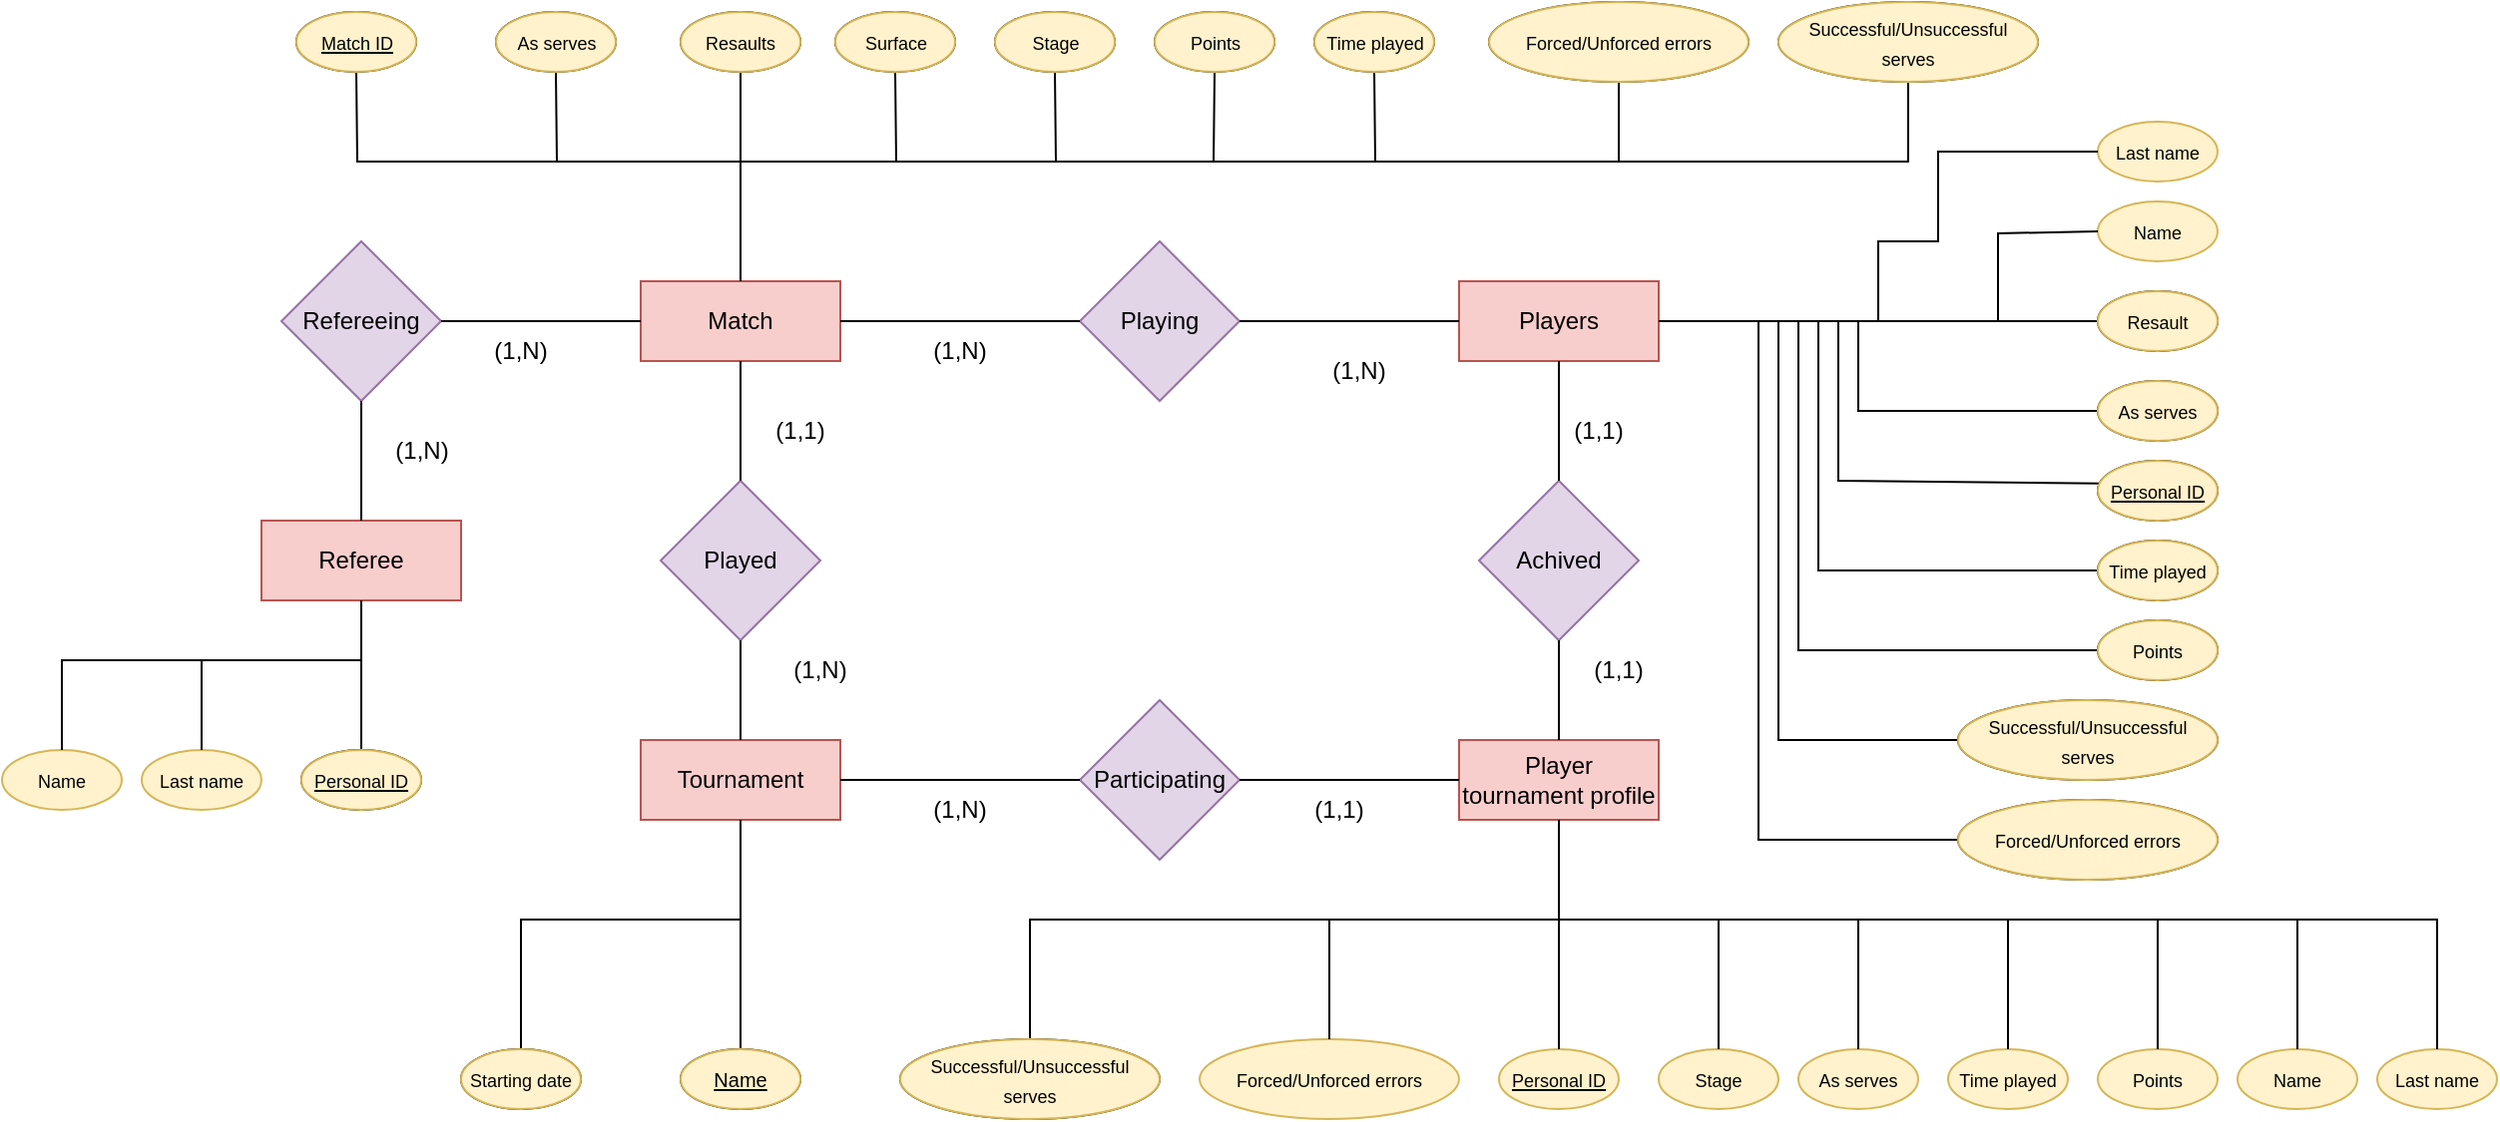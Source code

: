 <mxfile version="21.1.2" type="device">
  <diagram name="Page-1" id="ivi_GzzBbnTKShinMN6c">
    <mxGraphModel dx="582" dy="634" grid="1" gridSize="10" guides="1" tooltips="1" connect="1" arrows="1" fold="1" page="1" pageScale="1" pageWidth="850" pageHeight="1100" math="0" shadow="0">
      <root>
        <mxCell id="0" />
        <mxCell id="1" parent="0" />
        <mxCell id="JiS2Ytl3aRO11iRvN7Su-1" value="Played" style="rhombus;whiteSpace=wrap;html=1;fillColor=#e1d5e7;strokeColor=#9673a6;" parent="1" vertex="1">
          <mxGeometry x="570" y="480" width="80" height="80" as="geometry" />
        </mxCell>
        <mxCell id="JiS2Ytl3aRO11iRvN7Su-3" value="Tournament" style="rounded=0;whiteSpace=wrap;html=1;fillColor=#f8cecc;strokeColor=#b85450;" parent="1" vertex="1">
          <mxGeometry x="560" y="610" width="100" height="40" as="geometry" />
        </mxCell>
        <mxCell id="JiS2Ytl3aRO11iRvN7Su-4" value="" style="endArrow=none;html=1;rounded=0;exitX=0.5;exitY=0;exitDx=0;exitDy=0;entryX=0.5;entryY=1;entryDx=0;entryDy=0;" parent="1" source="JiS2Ytl3aRO11iRvN7Su-3" target="JiS2Ytl3aRO11iRvN7Su-1" edge="1">
          <mxGeometry width="50" height="50" relative="1" as="geometry">
            <mxPoint x="560" y="540" as="sourcePoint" />
            <mxPoint x="610" y="490" as="targetPoint" />
          </mxGeometry>
        </mxCell>
        <mxCell id="JiS2Ytl3aRO11iRvN7Su-6" value="Match" style="rounded=0;whiteSpace=wrap;html=1;fillColor=#f8cecc;strokeColor=#b85450;" parent="1" vertex="1">
          <mxGeometry x="560" y="380" width="100" height="40" as="geometry" />
        </mxCell>
        <mxCell id="JiS2Ytl3aRO11iRvN7Su-9" value="(1,N)" style="text;html=1;strokeColor=none;fillColor=none;align=center;verticalAlign=middle;whiteSpace=wrap;rounded=0;" parent="1" vertex="1">
          <mxGeometry x="620" y="560" width="60" height="30" as="geometry" />
        </mxCell>
        <mxCell id="JiS2Ytl3aRO11iRvN7Su-10" value="(1,1)" style="text;html=1;strokeColor=none;fillColor=none;align=center;verticalAlign=middle;whiteSpace=wrap;rounded=0;" parent="1" vertex="1">
          <mxGeometry x="610" y="440" width="60" height="30" as="geometry" />
        </mxCell>
        <mxCell id="JiS2Ytl3aRO11iRvN7Su-11" value="Refereeing" style="rhombus;whiteSpace=wrap;html=1;fillColor=#e1d5e7;strokeColor=#9673a6;" parent="1" vertex="1">
          <mxGeometry x="380" y="360" width="80" height="80" as="geometry" />
        </mxCell>
        <mxCell id="JiS2Ytl3aRO11iRvN7Su-15" value="" style="endArrow=none;html=1;rounded=0;exitX=1;exitY=0.5;exitDx=0;exitDy=0;" parent="1" source="JiS2Ytl3aRO11iRvN7Su-11" edge="1">
          <mxGeometry width="50" height="50" relative="1" as="geometry">
            <mxPoint x="510" y="450" as="sourcePoint" />
            <mxPoint x="560" y="400" as="targetPoint" />
          </mxGeometry>
        </mxCell>
        <mxCell id="JiS2Ytl3aRO11iRvN7Su-17" value="Referee" style="rounded=0;whiteSpace=wrap;html=1;fillColor=#f8cecc;strokeColor=#b85450;" parent="1" vertex="1">
          <mxGeometry x="370" y="500" width="100" height="40" as="geometry" />
        </mxCell>
        <mxCell id="JiS2Ytl3aRO11iRvN7Su-19" value="(1,N)" style="text;html=1;strokeColor=none;fillColor=none;align=center;verticalAlign=middle;whiteSpace=wrap;rounded=0;" parent="1" vertex="1">
          <mxGeometry x="470" y="400" width="60" height="30" as="geometry" />
        </mxCell>
        <mxCell id="JiS2Ytl3aRO11iRvN7Su-20" value="(1,N)" style="text;html=1;align=center;verticalAlign=middle;resizable=0;points=[];autosize=1;strokeColor=none;fillColor=none;" parent="1" vertex="1">
          <mxGeometry x="425" y="450" width="50" height="30" as="geometry" />
        </mxCell>
        <mxCell id="JiS2Ytl3aRO11iRvN7Su-22" value="Playing" style="rhombus;whiteSpace=wrap;html=1;fillColor=#e1d5e7;strokeColor=#9673a6;" parent="1" vertex="1">
          <mxGeometry x="780" y="360" width="80" height="80" as="geometry" />
        </mxCell>
        <mxCell id="JiS2Ytl3aRO11iRvN7Su-23" value="" style="endArrow=none;html=1;rounded=0;exitX=1;exitY=0.5;exitDx=0;exitDy=0;entryX=0;entryY=0.5;entryDx=0;entryDy=0;" parent="1" source="JiS2Ytl3aRO11iRvN7Su-6" target="JiS2Ytl3aRO11iRvN7Su-22" edge="1">
          <mxGeometry width="50" height="50" relative="1" as="geometry">
            <mxPoint x="680" y="450" as="sourcePoint" />
            <mxPoint x="730" y="400" as="targetPoint" />
          </mxGeometry>
        </mxCell>
        <mxCell id="JiS2Ytl3aRO11iRvN7Su-24" value="Players" style="rounded=0;whiteSpace=wrap;html=1;fillColor=#f8cecc;strokeColor=#b85450;" parent="1" vertex="1">
          <mxGeometry x="970" y="380" width="100" height="40" as="geometry" />
        </mxCell>
        <mxCell id="JiS2Ytl3aRO11iRvN7Su-26" value="(1,N)" style="text;html=1;strokeColor=none;fillColor=none;align=center;verticalAlign=middle;whiteSpace=wrap;rounded=0;" parent="1" vertex="1">
          <mxGeometry x="890" y="410" width="60" height="30" as="geometry" />
        </mxCell>
        <mxCell id="JiS2Ytl3aRO11iRvN7Su-27" value="(1,N)" style="text;html=1;strokeColor=none;fillColor=none;align=center;verticalAlign=middle;whiteSpace=wrap;rounded=0;" parent="1" vertex="1">
          <mxGeometry x="690" y="400" width="60" height="30" as="geometry" />
        </mxCell>
        <mxCell id="JiS2Ytl3aRO11iRvN7Su-29" value="Participating" style="rhombus;whiteSpace=wrap;html=1;fillColor=#e1d5e7;strokeColor=#9673a6;" parent="1" vertex="1">
          <mxGeometry x="780" y="590" width="80" height="80" as="geometry" />
        </mxCell>
        <mxCell id="JiS2Ytl3aRO11iRvN7Su-31" value="" style="endArrow=none;html=1;rounded=0;exitX=1;exitY=0.5;exitDx=0;exitDy=0;" parent="1" source="JiS2Ytl3aRO11iRvN7Su-3" edge="1">
          <mxGeometry width="50" height="50" relative="1" as="geometry">
            <mxPoint x="730" y="680" as="sourcePoint" />
            <mxPoint x="780" y="630" as="targetPoint" />
          </mxGeometry>
        </mxCell>
        <mxCell id="JiS2Ytl3aRO11iRvN7Su-33" value="(1,N)" style="text;html=1;strokeColor=none;fillColor=none;align=center;verticalAlign=middle;whiteSpace=wrap;rounded=0;" parent="1" vertex="1">
          <mxGeometry x="690" y="630" width="60" height="30" as="geometry" />
        </mxCell>
        <mxCell id="JiS2Ytl3aRO11iRvN7Su-34" value="(1,1)" style="text;html=1;strokeColor=none;fillColor=none;align=center;verticalAlign=middle;whiteSpace=wrap;rounded=0;" parent="1" vertex="1">
          <mxGeometry x="1010" y="440" width="60" height="30" as="geometry" />
        </mxCell>
        <mxCell id="JiS2Ytl3aRO11iRvN7Su-35" value="&lt;font style=&quot;font-size: 9px;&quot;&gt;&lt;u&gt;Personal ID&lt;/u&gt;&lt;/font&gt;" style="ellipse;whiteSpace=wrap;html=1;" parent="1" vertex="1">
          <mxGeometry x="390" y="615" width="60" height="30" as="geometry" />
        </mxCell>
        <mxCell id="JiS2Ytl3aRO11iRvN7Su-36" value="" style="endArrow=none;html=1;rounded=0;entryX=0.5;entryY=0;entryDx=0;entryDy=0;" parent="1" target="gjMS_P8bk0o3SLN0zVJh-17" edge="1">
          <mxGeometry width="50" height="50" relative="1" as="geometry">
            <mxPoint x="420" y="540" as="sourcePoint" />
            <mxPoint x="419.81" y="560" as="targetPoint" />
          </mxGeometry>
        </mxCell>
        <mxCell id="JiS2Ytl3aRO11iRvN7Su-37" value="&lt;font size=&quot;1&quot;&gt;&lt;u&gt;Name&lt;/u&gt;&lt;/font&gt;" style="ellipse;whiteSpace=wrap;html=1;" parent="1" vertex="1">
          <mxGeometry x="580" y="765" width="60" height="30" as="geometry" />
        </mxCell>
        <mxCell id="JiS2Ytl3aRO11iRvN7Su-38" value="&lt;font size=&quot;1&quot;&gt;&lt;span style=&quot;font-size: 9px;&quot;&gt;Starting date&lt;/span&gt;&lt;/font&gt;" style="ellipse;whiteSpace=wrap;html=1;" parent="1" vertex="1">
          <mxGeometry x="470" y="765" width="60" height="30" as="geometry" />
        </mxCell>
        <mxCell id="JiS2Ytl3aRO11iRvN7Su-39" value="" style="endArrow=none;html=1;rounded=0;entryX=0.5;entryY=1;entryDx=0;entryDy=0;exitX=0.5;exitY=0;exitDx=0;exitDy=0;" parent="1" source="gjMS_P8bk0o3SLN0zVJh-18" target="JiS2Ytl3aRO11iRvN7Su-3" edge="1">
          <mxGeometry width="50" height="50" relative="1" as="geometry">
            <mxPoint x="560" y="690" as="sourcePoint" />
            <mxPoint x="610" y="640" as="targetPoint" />
          </mxGeometry>
        </mxCell>
        <mxCell id="JiS2Ytl3aRO11iRvN7Su-40" value="" style="endArrow=none;html=1;rounded=0;entryX=0.5;entryY=1;entryDx=0;entryDy=0;exitX=0.5;exitY=0;exitDx=0;exitDy=0;" parent="1" source="gjMS_P8bk0o3SLN0zVJh-19" target="JiS2Ytl3aRO11iRvN7Su-3" edge="1">
          <mxGeometry width="50" height="50" relative="1" as="geometry">
            <mxPoint x="570" y="700" as="sourcePoint" />
            <mxPoint x="620" y="660" as="targetPoint" />
            <Array as="points">
              <mxPoint x="500" y="700" />
              <mxPoint x="610" y="700" />
            </Array>
          </mxGeometry>
        </mxCell>
        <mxCell id="JiS2Ytl3aRO11iRvN7Su-60" value="&lt;font style=&quot;font-size: 9px;&quot;&gt;&lt;u&gt;Personal ID&lt;/u&gt;&lt;/font&gt;" style="ellipse;whiteSpace=wrap;html=1;fillColor=#fff2cc;strokeColor=#d6b656;" parent="1" vertex="1">
          <mxGeometry x="990" y="765" width="60" height="30" as="geometry" />
        </mxCell>
        <mxCell id="JiS2Ytl3aRO11iRvN7Su-61" value="&lt;font style=&quot;font-size: 9px;&quot;&gt;&lt;u&gt;Match ID&lt;/u&gt;&lt;/font&gt;" style="ellipse;whiteSpace=wrap;html=1;" parent="1" vertex="1">
          <mxGeometry x="387.5" y="245" width="60" height="30" as="geometry" />
        </mxCell>
        <mxCell id="JiS2Ytl3aRO11iRvN7Su-62" value="&lt;font size=&quot;1&quot;&gt;&lt;span style=&quot;font-size: 9px;&quot;&gt;Successful/Unsuccessful serves&lt;/span&gt;&lt;/font&gt;" style="ellipse;whiteSpace=wrap;html=1;" parent="1" vertex="1">
          <mxGeometry x="1130" y="240" width="130" height="40" as="geometry" />
        </mxCell>
        <mxCell id="JiS2Ytl3aRO11iRvN7Su-63" value="&lt;font size=&quot;1&quot;&gt;&lt;span style=&quot;font-size: 9px;&quot;&gt;As serves&lt;/span&gt;&lt;/font&gt;" style="ellipse;whiteSpace=wrap;html=1;" parent="1" vertex="1">
          <mxGeometry x="487.5" y="245" width="60" height="30" as="geometry" />
        </mxCell>
        <mxCell id="JiS2Ytl3aRO11iRvN7Su-64" value="&lt;font size=&quot;1&quot;&gt;&lt;span style=&quot;font-size: 9px;&quot;&gt;Points&lt;/span&gt;&lt;/font&gt;" style="ellipse;whiteSpace=wrap;html=1;" parent="1" vertex="1">
          <mxGeometry x="817.5" y="245" width="60" height="30" as="geometry" />
        </mxCell>
        <mxCell id="JiS2Ytl3aRO11iRvN7Su-68" value="&lt;font size=&quot;1&quot;&gt;&lt;span style=&quot;font-size: 9px;&quot;&gt;Forced/Unforced errors&lt;/span&gt;&lt;/font&gt;" style="ellipse;whiteSpace=wrap;html=1;" parent="1" vertex="1">
          <mxGeometry x="985" y="240" width="130" height="40" as="geometry" />
        </mxCell>
        <mxCell id="JiS2Ytl3aRO11iRvN7Su-69" value="&lt;font size=&quot;1&quot;&gt;&lt;span style=&quot;font-size: 9px;&quot;&gt;Time played&lt;/span&gt;&lt;/font&gt;" style="ellipse;whiteSpace=wrap;html=1;" parent="1" vertex="1">
          <mxGeometry x="897.5" y="245" width="60" height="30" as="geometry" />
        </mxCell>
        <mxCell id="JiS2Ytl3aRO11iRvN7Su-71" value="&lt;font size=&quot;1&quot;&gt;&lt;span style=&quot;font-size: 9px;&quot;&gt;Resaults&lt;/span&gt;&lt;/font&gt;" style="ellipse;whiteSpace=wrap;html=1;" parent="1" vertex="1">
          <mxGeometry x="580" y="245" width="60" height="30" as="geometry" />
        </mxCell>
        <mxCell id="JiS2Ytl3aRO11iRvN7Su-72" value="" style="endArrow=none;html=1;rounded=0;entryX=0.5;entryY=1;entryDx=0;entryDy=0;exitX=0.5;exitY=0;exitDx=0;exitDy=0;" parent="1" source="JiS2Ytl3aRO11iRvN7Su-6" target="JiS2Ytl3aRO11iRvN7Su-61" edge="1">
          <mxGeometry width="50" height="50" relative="1" as="geometry">
            <mxPoint x="610" y="260" as="sourcePoint" />
            <mxPoint x="660" y="210" as="targetPoint" />
            <Array as="points">
              <mxPoint x="610" y="320" />
              <mxPoint x="418" y="320" />
            </Array>
          </mxGeometry>
        </mxCell>
        <mxCell id="JiS2Ytl3aRO11iRvN7Su-73" value="" style="endArrow=none;html=1;rounded=0;entryX=0.5;entryY=1;entryDx=0;entryDy=0;exitX=0.5;exitY=0;exitDx=0;exitDy=0;" parent="1" source="JiS2Ytl3aRO11iRvN7Su-6" target="JiS2Ytl3aRO11iRvN7Su-62" edge="1">
          <mxGeometry width="50" height="50" relative="1" as="geometry">
            <mxPoint x="610" y="260" as="sourcePoint" />
            <mxPoint x="530" y="190" as="targetPoint" />
            <Array as="points">
              <mxPoint x="610" y="320" />
              <mxPoint x="1195" y="320" />
            </Array>
          </mxGeometry>
        </mxCell>
        <mxCell id="JiS2Ytl3aRO11iRvN7Su-75" value="" style="endArrow=none;html=1;rounded=0;entryX=0.5;entryY=1;entryDx=0;entryDy=0;exitX=0.5;exitY=0;exitDx=0;exitDy=0;" parent="1" source="JiS2Ytl3aRO11iRvN7Su-6" target="JiS2Ytl3aRO11iRvN7Su-71" edge="1">
          <mxGeometry width="50" height="50" relative="1" as="geometry">
            <mxPoint x="610" y="260" as="sourcePoint" />
            <mxPoint x="660" y="210" as="targetPoint" />
          </mxGeometry>
        </mxCell>
        <mxCell id="JiS2Ytl3aRO11iRvN7Su-76" value="" style="endArrow=none;html=1;rounded=0;entryX=0.5;entryY=1;entryDx=0;entryDy=0;exitX=0.5;exitY=0;exitDx=0;exitDy=0;" parent="1" source="JiS2Ytl3aRO11iRvN7Su-6" target="JiS2Ytl3aRO11iRvN7Su-63" edge="1">
          <mxGeometry width="50" height="50" relative="1" as="geometry">
            <mxPoint x="610" y="260" as="sourcePoint" />
            <mxPoint x="660" y="210" as="targetPoint" />
            <Array as="points">
              <mxPoint x="610" y="320" />
              <mxPoint x="518" y="320" />
            </Array>
          </mxGeometry>
        </mxCell>
        <mxCell id="JiS2Ytl3aRO11iRvN7Su-77" value="" style="endArrow=none;html=1;rounded=0;entryX=0.5;entryY=1;entryDx=0;entryDy=0;exitX=0.5;exitY=0;exitDx=0;exitDy=0;" parent="1" source="JiS2Ytl3aRO11iRvN7Su-6" target="JiS2Ytl3aRO11iRvN7Su-64" edge="1">
          <mxGeometry width="50" height="50" relative="1" as="geometry">
            <mxPoint x="610" y="260" as="sourcePoint" />
            <mxPoint x="660" y="210" as="targetPoint" />
            <Array as="points">
              <mxPoint x="610" y="320" />
              <mxPoint x="847" y="320" />
            </Array>
          </mxGeometry>
        </mxCell>
        <mxCell id="JiS2Ytl3aRO11iRvN7Su-78" value="" style="endArrow=none;html=1;rounded=0;entryX=0.5;entryY=1;entryDx=0;entryDy=0;exitX=0.5;exitY=0;exitDx=0;exitDy=0;" parent="1" source="JiS2Ytl3aRO11iRvN7Su-6" target="gjMS_P8bk0o3SLN0zVJh-9" edge="1">
          <mxGeometry width="50" height="50" relative="1" as="geometry">
            <mxPoint x="610" y="260" as="sourcePoint" />
            <mxPoint x="660" y="210" as="targetPoint" />
            <Array as="points">
              <mxPoint x="610" y="320" />
              <mxPoint x="1050" y="320" />
            </Array>
          </mxGeometry>
        </mxCell>
        <mxCell id="JiS2Ytl3aRO11iRvN7Su-79" value="" style="endArrow=none;html=1;rounded=0;entryX=0.5;entryY=1;entryDx=0;entryDy=0;exitX=0.5;exitY=0;exitDx=0;exitDy=0;" parent="1" source="JiS2Ytl3aRO11iRvN7Su-6" target="JiS2Ytl3aRO11iRvN7Su-69" edge="1">
          <mxGeometry width="50" height="50" relative="1" as="geometry">
            <mxPoint x="610" y="260" as="sourcePoint" />
            <mxPoint x="660" y="210" as="targetPoint" />
            <Array as="points">
              <mxPoint x="610" y="320" />
              <mxPoint x="928" y="320" />
            </Array>
          </mxGeometry>
        </mxCell>
        <mxCell id="JiS2Ytl3aRO11iRvN7Su-81" value="&lt;font size=&quot;1&quot;&gt;&lt;span style=&quot;font-size: 9px;&quot;&gt;Successful/Unsuccessful serves&lt;/span&gt;&lt;/font&gt;" style="ellipse;whiteSpace=wrap;html=1;" parent="1" vertex="1">
          <mxGeometry x="690" y="760" width="130" height="40" as="geometry" />
        </mxCell>
        <mxCell id="JiS2Ytl3aRO11iRvN7Su-83" value="&lt;font size=&quot;1&quot;&gt;&lt;span style=&quot;font-size: 9px;&quot;&gt;As serves&lt;/span&gt;&lt;/font&gt;" style="ellipse;whiteSpace=wrap;html=1;fillColor=#fff2cc;strokeColor=#d6b656;" parent="1" vertex="1">
          <mxGeometry x="1140" y="765" width="60" height="30" as="geometry" />
        </mxCell>
        <mxCell id="JiS2Ytl3aRO11iRvN7Su-84" value="&lt;font size=&quot;1&quot;&gt;&lt;span style=&quot;font-size: 9px;&quot;&gt;Forced/Unforced errors&lt;/span&gt;&lt;/font&gt;" style="ellipse;whiteSpace=wrap;html=1;fillColor=#fff2cc;strokeColor=#d6b656;" parent="1" vertex="1">
          <mxGeometry x="840" y="760" width="130" height="40" as="geometry" />
        </mxCell>
        <mxCell id="JiS2Ytl3aRO11iRvN7Su-85" value="&lt;font size=&quot;1&quot;&gt;&lt;span style=&quot;font-size: 9px;&quot;&gt;Points&lt;/span&gt;&lt;/font&gt;" style="ellipse;whiteSpace=wrap;html=1;fillColor=#fff2cc;strokeColor=#d6b656;" parent="1" vertex="1">
          <mxGeometry x="1290" y="765" width="60" height="30" as="geometry" />
        </mxCell>
        <mxCell id="JiS2Ytl3aRO11iRvN7Su-86" value="&lt;font size=&quot;1&quot;&gt;&lt;span style=&quot;font-size: 9px;&quot;&gt;Time played&lt;/span&gt;&lt;/font&gt;" style="ellipse;whiteSpace=wrap;html=1;fillColor=#fff2cc;strokeColor=#d6b656;" parent="1" vertex="1">
          <mxGeometry x="1215" y="765" width="60" height="30" as="geometry" />
        </mxCell>
        <mxCell id="JiS2Ytl3aRO11iRvN7Su-88" value="&lt;font size=&quot;1&quot;&gt;&lt;span style=&quot;font-size: 9px;&quot;&gt;Stage&lt;/span&gt;&lt;/font&gt;" style="ellipse;whiteSpace=wrap;html=1;" parent="1" vertex="1">
          <mxGeometry x="737.5" y="245" width="60" height="30" as="geometry" />
        </mxCell>
        <mxCell id="JiS2Ytl3aRO11iRvN7Su-89" value="" style="endArrow=none;html=1;rounded=0;entryX=0.5;entryY=1;entryDx=0;entryDy=0;exitX=0.5;exitY=0;exitDx=0;exitDy=0;" parent="1" source="JiS2Ytl3aRO11iRvN7Su-6" target="JiS2Ytl3aRO11iRvN7Su-88" edge="1">
          <mxGeometry width="50" height="50" relative="1" as="geometry">
            <mxPoint x="610" y="260" as="sourcePoint" />
            <mxPoint x="655" y="210" as="targetPoint" />
            <Array as="points">
              <mxPoint x="610" y="320" />
              <mxPoint x="768" y="320" />
            </Array>
          </mxGeometry>
        </mxCell>
        <mxCell id="JiS2Ytl3aRO11iRvN7Su-92" value="&lt;font size=&quot;1&quot;&gt;Surface&lt;/font&gt;" style="ellipse;whiteSpace=wrap;html=1;" parent="1" vertex="1">
          <mxGeometry x="657.5" y="245" width="60" height="30" as="geometry" />
        </mxCell>
        <mxCell id="JiS2Ytl3aRO11iRvN7Su-97" value="" style="endArrow=none;html=1;rounded=0;entryX=0.5;entryY=1;entryDx=0;entryDy=0;exitX=0.5;exitY=0;exitDx=0;exitDy=0;" parent="1" source="JiS2Ytl3aRO11iRvN7Su-6" target="JiS2Ytl3aRO11iRvN7Su-92" edge="1">
          <mxGeometry width="50" height="50" relative="1" as="geometry">
            <mxPoint x="620" y="280" as="sourcePoint" />
            <mxPoint x="660" y="210" as="targetPoint" />
            <Array as="points">
              <mxPoint x="610" y="320" />
              <mxPoint x="688" y="320" />
            </Array>
          </mxGeometry>
        </mxCell>
        <mxCell id="JiS2Ytl3aRO11iRvN7Su-98" value="Player tournament profile" style="rounded=0;whiteSpace=wrap;html=1;fillColor=#f8cecc;strokeColor=#b85450;" parent="1" vertex="1">
          <mxGeometry x="970" y="610" width="100" height="40" as="geometry" />
        </mxCell>
        <mxCell id="JiS2Ytl3aRO11iRvN7Su-99" value="" style="endArrow=none;html=1;rounded=0;entryX=0;entryY=0.5;entryDx=0;entryDy=0;" parent="1" target="JiS2Ytl3aRO11iRvN7Su-98" edge="1">
          <mxGeometry width="50" height="50" relative="1" as="geometry">
            <mxPoint x="860" y="630" as="sourcePoint" />
            <mxPoint x="910" y="580" as="targetPoint" />
          </mxGeometry>
        </mxCell>
        <mxCell id="JiS2Ytl3aRO11iRvN7Su-100" value="Achived" style="rhombus;whiteSpace=wrap;html=1;fillColor=#e1d5e7;strokeColor=#9673a6;" parent="1" vertex="1">
          <mxGeometry x="980" y="480" width="80" height="80" as="geometry" />
        </mxCell>
        <mxCell id="JiS2Ytl3aRO11iRvN7Su-103" value="" style="endArrow=none;html=1;rounded=0;exitX=0.5;exitY=0;exitDx=0;exitDy=0;" parent="1" source="JiS2Ytl3aRO11iRvN7Su-98" target="JiS2Ytl3aRO11iRvN7Su-100" edge="1">
          <mxGeometry width="50" height="50" relative="1" as="geometry">
            <mxPoint x="970" y="540" as="sourcePoint" />
            <mxPoint x="1020" y="490" as="targetPoint" />
          </mxGeometry>
        </mxCell>
        <mxCell id="JiS2Ytl3aRO11iRvN7Su-104" value="(1,1)" style="text;html=1;strokeColor=none;fillColor=none;align=center;verticalAlign=middle;whiteSpace=wrap;rounded=0;" parent="1" vertex="1">
          <mxGeometry x="1020" y="560" width="60" height="30" as="geometry" />
        </mxCell>
        <mxCell id="JiS2Ytl3aRO11iRvN7Su-105" value="(1,1)" style="text;html=1;strokeColor=none;fillColor=none;align=center;verticalAlign=middle;whiteSpace=wrap;rounded=0;" parent="1" vertex="1">
          <mxGeometry x="880" y="630" width="60" height="30" as="geometry" />
        </mxCell>
        <mxCell id="JiS2Ytl3aRO11iRvN7Su-106" value="&lt;font style=&quot;font-size: 9px;&quot;&gt;&lt;u&gt;Personal ID&lt;/u&gt;&lt;/font&gt;" style="ellipse;whiteSpace=wrap;html=1;" parent="1" vertex="1">
          <mxGeometry x="1290" y="470" width="60" height="30" as="geometry" />
        </mxCell>
        <mxCell id="JiS2Ytl3aRO11iRvN7Su-107" value="&lt;font size=&quot;1&quot;&gt;&lt;span style=&quot;font-size: 9px;&quot;&gt;Successful/Unsuccessful serves&lt;/span&gt;&lt;/font&gt;" style="ellipse;whiteSpace=wrap;html=1;" parent="1" vertex="1">
          <mxGeometry x="1220" y="590" width="130" height="40" as="geometry" />
        </mxCell>
        <mxCell id="JiS2Ytl3aRO11iRvN7Su-108" value="&lt;font size=&quot;1&quot;&gt;&lt;span style=&quot;font-size: 9px;&quot;&gt;As serves&lt;/span&gt;&lt;/font&gt;" style="ellipse;whiteSpace=wrap;html=1;" parent="1" vertex="1">
          <mxGeometry x="1290" y="430" width="60" height="30" as="geometry" />
        </mxCell>
        <mxCell id="JiS2Ytl3aRO11iRvN7Su-109" value="&lt;font size=&quot;1&quot;&gt;&lt;span style=&quot;font-size: 9px;&quot;&gt;Time played&lt;/span&gt;&lt;/font&gt;" style="ellipse;whiteSpace=wrap;html=1;" parent="1" vertex="1">
          <mxGeometry x="1290" y="510" width="60" height="30" as="geometry" />
        </mxCell>
        <mxCell id="JiS2Ytl3aRO11iRvN7Su-110" value="&lt;font size=&quot;1&quot;&gt;&lt;span style=&quot;font-size: 9px;&quot;&gt;Forced/Unforced errors&lt;/span&gt;&lt;/font&gt;" style="ellipse;whiteSpace=wrap;html=1;" parent="1" vertex="1">
          <mxGeometry x="1220" y="640" width="130" height="40" as="geometry" />
        </mxCell>
        <mxCell id="JiS2Ytl3aRO11iRvN7Su-111" value="&lt;font size=&quot;1&quot;&gt;&lt;span style=&quot;font-size: 9px;&quot;&gt;Points&lt;/span&gt;&lt;/font&gt;" style="ellipse;whiteSpace=wrap;html=1;" parent="1" vertex="1">
          <mxGeometry x="1290" y="550" width="60" height="30" as="geometry" />
        </mxCell>
        <mxCell id="JiS2Ytl3aRO11iRvN7Su-112" value="&lt;font size=&quot;1&quot;&gt;&lt;span style=&quot;font-size: 9px;&quot;&gt;Resault&lt;/span&gt;&lt;/font&gt;" style="ellipse;whiteSpace=wrap;html=1;" parent="1" vertex="1">
          <mxGeometry x="1290" y="385" width="60" height="30" as="geometry" />
        </mxCell>
        <mxCell id="JiS2Ytl3aRO11iRvN7Su-115" value="&lt;font size=&quot;1&quot;&gt;&lt;span style=&quot;font-size: 9px;&quot;&gt;Stage&lt;/span&gt;&lt;/font&gt;" style="ellipse;whiteSpace=wrap;html=1;fillColor=#fff2cc;strokeColor=#d6b656;" parent="1" vertex="1">
          <mxGeometry x="1070" y="765" width="60" height="30" as="geometry" />
        </mxCell>
        <mxCell id="JiS2Ytl3aRO11iRvN7Su-117" value="" style="endArrow=none;html=1;rounded=0;entryX=0;entryY=0.5;entryDx=0;entryDy=0;exitX=1;exitY=0.5;exitDx=0;exitDy=0;" parent="1" source="JiS2Ytl3aRO11iRvN7Su-24" target="JiS2Ytl3aRO11iRvN7Su-112" edge="1">
          <mxGeometry width="50" height="50" relative="1" as="geometry">
            <mxPoint x="870" y="430" as="sourcePoint" />
            <mxPoint x="920" y="380" as="targetPoint" />
          </mxGeometry>
        </mxCell>
        <mxCell id="JiS2Ytl3aRO11iRvN7Su-118" value="" style="endArrow=none;html=1;rounded=0;entryX=0;entryY=0.5;entryDx=0;entryDy=0;exitX=1;exitY=0.5;exitDx=0;exitDy=0;" parent="1" source="JiS2Ytl3aRO11iRvN7Su-24" target="JiS2Ytl3aRO11iRvN7Su-108" edge="1">
          <mxGeometry width="50" height="50" relative="1" as="geometry">
            <mxPoint x="870" y="430" as="sourcePoint" />
            <mxPoint x="920" y="380" as="targetPoint" />
            <Array as="points">
              <mxPoint x="1170" y="400" />
              <mxPoint x="1170" y="445" />
            </Array>
          </mxGeometry>
        </mxCell>
        <mxCell id="JiS2Ytl3aRO11iRvN7Su-119" value="" style="endArrow=none;html=1;rounded=0;entryX=0.017;entryY=0.378;entryDx=0;entryDy=0;entryPerimeter=0;exitX=1;exitY=0.5;exitDx=0;exitDy=0;" parent="1" source="JiS2Ytl3aRO11iRvN7Su-24" target="JiS2Ytl3aRO11iRvN7Su-106" edge="1">
          <mxGeometry width="50" height="50" relative="1" as="geometry">
            <mxPoint x="870" y="430" as="sourcePoint" />
            <mxPoint x="1050" y="190" as="targetPoint" />
            <Array as="points">
              <mxPoint x="1160" y="400" />
              <mxPoint x="1160" y="480" />
            </Array>
          </mxGeometry>
        </mxCell>
        <mxCell id="JiS2Ytl3aRO11iRvN7Su-120" value="" style="endArrow=none;html=1;rounded=0;entryX=0;entryY=0.5;entryDx=0;entryDy=0;exitX=1;exitY=0.5;exitDx=0;exitDy=0;" parent="1" source="JiS2Ytl3aRO11iRvN7Su-24" target="JiS2Ytl3aRO11iRvN7Su-109" edge="1">
          <mxGeometry width="50" height="50" relative="1" as="geometry">
            <mxPoint x="1070" y="280" as="sourcePoint" />
            <mxPoint x="1050" y="230" as="targetPoint" />
            <Array as="points">
              <mxPoint x="1150" y="400" />
              <mxPoint x="1150" y="525" />
            </Array>
          </mxGeometry>
        </mxCell>
        <mxCell id="JiS2Ytl3aRO11iRvN7Su-121" value="" style="endArrow=none;html=1;rounded=0;entryX=0;entryY=0.5;entryDx=0;entryDy=0;exitX=1;exitY=0.5;exitDx=0;exitDy=0;" parent="1" source="JiS2Ytl3aRO11iRvN7Su-24" target="JiS2Ytl3aRO11iRvN7Su-111" edge="1">
          <mxGeometry width="50" height="50" relative="1" as="geometry">
            <mxPoint x="870" y="430" as="sourcePoint" />
            <mxPoint x="920" y="380" as="targetPoint" />
            <Array as="points">
              <mxPoint x="1140" y="400" />
              <mxPoint x="1140" y="565" />
            </Array>
          </mxGeometry>
        </mxCell>
        <mxCell id="JiS2Ytl3aRO11iRvN7Su-122" value="" style="endArrow=none;html=1;rounded=0;entryX=0;entryY=0.5;entryDx=0;entryDy=0;exitX=1;exitY=0.5;exitDx=0;exitDy=0;" parent="1" source="JiS2Ytl3aRO11iRvN7Su-24" target="JiS2Ytl3aRO11iRvN7Su-107" edge="1">
          <mxGeometry width="50" height="50" relative="1" as="geometry">
            <mxPoint x="870" y="430" as="sourcePoint" />
            <mxPoint x="920" y="380" as="targetPoint" />
            <Array as="points">
              <mxPoint x="1130" y="400" />
              <mxPoint x="1130" y="610" />
            </Array>
          </mxGeometry>
        </mxCell>
        <mxCell id="JiS2Ytl3aRO11iRvN7Su-123" value="" style="endArrow=none;html=1;rounded=0;entryX=0;entryY=0.5;entryDx=0;entryDy=0;exitX=1;exitY=0.5;exitDx=0;exitDy=0;" parent="1" source="JiS2Ytl3aRO11iRvN7Su-24" target="JiS2Ytl3aRO11iRvN7Su-110" edge="1">
          <mxGeometry width="50" height="50" relative="1" as="geometry">
            <mxPoint x="870" y="430" as="sourcePoint" />
            <mxPoint x="920" y="380" as="targetPoint" />
            <Array as="points">
              <mxPoint x="1120" y="400" />
              <mxPoint x="1120" y="660" />
            </Array>
          </mxGeometry>
        </mxCell>
        <mxCell id="JiS2Ytl3aRO11iRvN7Su-124" value="" style="endArrow=none;html=1;rounded=0;exitX=0.5;exitY=0;exitDx=0;exitDy=0;" parent="1" source="gjMS_P8bk0o3SLN0zVJh-20" edge="1">
          <mxGeometry width="50" height="50" relative="1" as="geometry">
            <mxPoint x="970" y="700" as="sourcePoint" />
            <mxPoint x="1020" y="650" as="targetPoint" />
            <Array as="points">
              <mxPoint x="755" y="700" />
              <mxPoint x="1020" y="700" />
            </Array>
          </mxGeometry>
        </mxCell>
        <mxCell id="JiS2Ytl3aRO11iRvN7Su-125" value="" style="endArrow=none;html=1;rounded=0;exitX=0.5;exitY=0;exitDx=0;exitDy=0;" parent="1" source="JiS2Ytl3aRO11iRvN7Su-84" edge="1">
          <mxGeometry width="50" height="50" relative="1" as="geometry">
            <mxPoint x="970" y="700" as="sourcePoint" />
            <mxPoint x="1020" y="650" as="targetPoint" />
            <Array as="points">
              <mxPoint x="905" y="700" />
              <mxPoint x="1020" y="700" />
            </Array>
          </mxGeometry>
        </mxCell>
        <mxCell id="JiS2Ytl3aRO11iRvN7Su-126" value="" style="endArrow=none;html=1;rounded=0;exitX=0.5;exitY=0;exitDx=0;exitDy=0;" parent="1" source="JiS2Ytl3aRO11iRvN7Su-60" edge="1">
          <mxGeometry width="50" height="50" relative="1" as="geometry">
            <mxPoint x="970" y="700" as="sourcePoint" />
            <mxPoint x="1020" y="650" as="targetPoint" />
          </mxGeometry>
        </mxCell>
        <mxCell id="JiS2Ytl3aRO11iRvN7Su-127" value="" style="endArrow=none;html=1;rounded=0;exitX=0.5;exitY=0;exitDx=0;exitDy=0;" parent="1" source="JiS2Ytl3aRO11iRvN7Su-115" edge="1">
          <mxGeometry width="50" height="50" relative="1" as="geometry">
            <mxPoint x="1000" y="760" as="sourcePoint" />
            <mxPoint x="1020" y="650" as="targetPoint" />
            <Array as="points">
              <mxPoint x="1100" y="700" />
              <mxPoint x="1020" y="700" />
            </Array>
          </mxGeometry>
        </mxCell>
        <mxCell id="JiS2Ytl3aRO11iRvN7Su-128" value="" style="endArrow=none;html=1;rounded=0;exitX=0.5;exitY=0;exitDx=0;exitDy=0;" parent="1" source="JiS2Ytl3aRO11iRvN7Su-83" edge="1">
          <mxGeometry width="50" height="50" relative="1" as="geometry">
            <mxPoint x="970" y="700" as="sourcePoint" />
            <mxPoint x="1020" y="650" as="targetPoint" />
            <Array as="points">
              <mxPoint x="1170" y="700" />
              <mxPoint x="1020" y="700" />
            </Array>
          </mxGeometry>
        </mxCell>
        <mxCell id="JiS2Ytl3aRO11iRvN7Su-129" value="" style="endArrow=none;html=1;rounded=0;exitX=0.5;exitY=0;exitDx=0;exitDy=0;" parent="1" source="JiS2Ytl3aRO11iRvN7Su-86" edge="1">
          <mxGeometry width="50" height="50" relative="1" as="geometry">
            <mxPoint x="970" y="700" as="sourcePoint" />
            <mxPoint x="1020" y="650" as="targetPoint" />
            <Array as="points">
              <mxPoint x="1245" y="700" />
              <mxPoint x="1020" y="700" />
            </Array>
          </mxGeometry>
        </mxCell>
        <mxCell id="JiS2Ytl3aRO11iRvN7Su-130" value="" style="endArrow=none;html=1;rounded=0;exitX=0.5;exitY=0;exitDx=0;exitDy=0;" parent="1" source="JiS2Ytl3aRO11iRvN7Su-85" edge="1">
          <mxGeometry width="50" height="50" relative="1" as="geometry">
            <mxPoint x="970" y="700" as="sourcePoint" />
            <mxPoint x="1020" y="650" as="targetPoint" />
            <Array as="points">
              <mxPoint x="1320" y="700" />
              <mxPoint x="1020" y="700" />
            </Array>
          </mxGeometry>
        </mxCell>
        <mxCell id="gjMS_P8bk0o3SLN0zVJh-1" value="&lt;font size=&quot;1&quot;&gt;&lt;span style=&quot;font-size: 9px;&quot;&gt;Forced/Unforced errors&lt;/span&gt;&lt;/font&gt;" style="ellipse;whiteSpace=wrap;html=1;fillColor=#fff2cc;strokeColor=#d6b656;" parent="1" vertex="1">
          <mxGeometry x="1220" y="640" width="130" height="40" as="geometry" />
        </mxCell>
        <mxCell id="gjMS_P8bk0o3SLN0zVJh-2" value="&lt;font size=&quot;1&quot;&gt;&lt;span style=&quot;font-size: 9px;&quot;&gt;Successful/Unsuccessful serves&lt;/span&gt;&lt;/font&gt;" style="ellipse;whiteSpace=wrap;html=1;fillColor=#fff2cc;strokeColor=#d6b656;" parent="1" vertex="1">
          <mxGeometry x="1220" y="590" width="130" height="40" as="geometry" />
        </mxCell>
        <mxCell id="gjMS_P8bk0o3SLN0zVJh-3" value="&lt;font size=&quot;1&quot;&gt;&lt;span style=&quot;font-size: 9px;&quot;&gt;Points&lt;/span&gt;&lt;/font&gt;" style="ellipse;whiteSpace=wrap;html=1;fillColor=#fff2cc;strokeColor=#d6b656;" parent="1" vertex="1">
          <mxGeometry x="1290" y="550" width="60" height="30" as="geometry" />
        </mxCell>
        <mxCell id="gjMS_P8bk0o3SLN0zVJh-4" value="&lt;font size=&quot;1&quot;&gt;&lt;span style=&quot;font-size: 9px;&quot;&gt;Time played&lt;/span&gt;&lt;/font&gt;" style="ellipse;whiteSpace=wrap;html=1;fillColor=#fff2cc;strokeColor=#d6b656;" parent="1" vertex="1">
          <mxGeometry x="1290" y="510" width="60" height="30" as="geometry" />
        </mxCell>
        <mxCell id="gjMS_P8bk0o3SLN0zVJh-5" value="&lt;font style=&quot;font-size: 9px;&quot;&gt;&lt;u&gt;Personal ID&lt;/u&gt;&lt;/font&gt;" style="ellipse;whiteSpace=wrap;html=1;fillColor=#fff2cc;strokeColor=#d6b656;" parent="1" vertex="1">
          <mxGeometry x="1290" y="470" width="60" height="30" as="geometry" />
        </mxCell>
        <mxCell id="gjMS_P8bk0o3SLN0zVJh-6" value="&lt;font size=&quot;1&quot;&gt;&lt;span style=&quot;font-size: 9px;&quot;&gt;As serves&lt;/span&gt;&lt;/font&gt;" style="ellipse;whiteSpace=wrap;html=1;fillColor=#fff2cc;strokeColor=#d6b656;" parent="1" vertex="1">
          <mxGeometry x="1290" y="430" width="60" height="30" as="geometry" />
        </mxCell>
        <mxCell id="gjMS_P8bk0o3SLN0zVJh-7" value="&lt;font size=&quot;1&quot;&gt;&lt;span style=&quot;font-size: 9px;&quot;&gt;Resault&lt;/span&gt;&lt;/font&gt;" style="ellipse;whiteSpace=wrap;html=1;fillColor=#fff2cc;strokeColor=#d6b656;" parent="1" vertex="1">
          <mxGeometry x="1290" y="385" width="60" height="30" as="geometry" />
        </mxCell>
        <mxCell id="gjMS_P8bk0o3SLN0zVJh-8" value="&lt;font size=&quot;1&quot;&gt;&lt;span style=&quot;font-size: 9px;&quot;&gt;Time played&lt;/span&gt;&lt;/font&gt;" style="ellipse;whiteSpace=wrap;html=1;fillColor=#fff2cc;strokeColor=#d6b656;" parent="1" vertex="1">
          <mxGeometry x="897.5" y="245" width="60" height="30" as="geometry" />
        </mxCell>
        <mxCell id="gjMS_P8bk0o3SLN0zVJh-9" value="&lt;font size=&quot;1&quot;&gt;&lt;span style=&quot;font-size: 9px;&quot;&gt;Forced/Unforced errors&lt;/span&gt;&lt;/font&gt;" style="ellipse;whiteSpace=wrap;html=1;fillColor=#fff2cc;strokeColor=#d6b656;" parent="1" vertex="1">
          <mxGeometry x="985" y="240" width="130" height="40" as="geometry" />
        </mxCell>
        <mxCell id="gjMS_P8bk0o3SLN0zVJh-10" value="&lt;font size=&quot;1&quot;&gt;&lt;span style=&quot;font-size: 9px;&quot;&gt;Points&lt;/span&gt;&lt;/font&gt;" style="ellipse;whiteSpace=wrap;html=1;fillColor=#fff2cc;strokeColor=#d6b656;" parent="1" vertex="1">
          <mxGeometry x="817.5" y="245" width="60" height="30" as="geometry" />
        </mxCell>
        <mxCell id="gjMS_P8bk0o3SLN0zVJh-11" value="&lt;font size=&quot;1&quot;&gt;&lt;span style=&quot;font-size: 9px;&quot;&gt;Stage&lt;/span&gt;&lt;/font&gt;" style="ellipse;whiteSpace=wrap;html=1;fillColor=#fff2cc;strokeColor=#d6b656;" parent="1" vertex="1">
          <mxGeometry x="737.5" y="245" width="60" height="30" as="geometry" />
        </mxCell>
        <mxCell id="gjMS_P8bk0o3SLN0zVJh-12" value="&lt;font style=&quot;font-size: 9px;&quot;&gt;Surface&lt;/font&gt;" style="ellipse;whiteSpace=wrap;html=1;fillColor=#fff2cc;strokeColor=#d6b656;" parent="1" vertex="1">
          <mxGeometry x="657.5" y="245" width="60" height="30" as="geometry" />
        </mxCell>
        <mxCell id="gjMS_P8bk0o3SLN0zVJh-13" value="&lt;font size=&quot;1&quot;&gt;&lt;span style=&quot;font-size: 9px;&quot;&gt;Resaults&lt;/span&gt;&lt;/font&gt;" style="ellipse;whiteSpace=wrap;html=1;fillColor=#fff2cc;strokeColor=#d6b656;" parent="1" vertex="1">
          <mxGeometry x="580" y="245" width="60" height="30" as="geometry" />
        </mxCell>
        <mxCell id="gjMS_P8bk0o3SLN0zVJh-14" value="&lt;font size=&quot;1&quot;&gt;&lt;span style=&quot;font-size: 9px;&quot;&gt;As serves&lt;/span&gt;&lt;/font&gt;" style="ellipse;whiteSpace=wrap;html=1;fillColor=#fff2cc;strokeColor=#d6b656;" parent="1" vertex="1">
          <mxGeometry x="487.5" y="245" width="60" height="30" as="geometry" />
        </mxCell>
        <mxCell id="gjMS_P8bk0o3SLN0zVJh-15" value="&lt;font size=&quot;1&quot;&gt;&lt;span style=&quot;font-size: 9px;&quot;&gt;Successful/Unsuccessful serves&lt;/span&gt;&lt;/font&gt;" style="ellipse;whiteSpace=wrap;html=1;fillColor=#fff2cc;strokeColor=#d6b656;" parent="1" vertex="1">
          <mxGeometry x="1130" y="240" width="130" height="40" as="geometry" />
        </mxCell>
        <mxCell id="gjMS_P8bk0o3SLN0zVJh-16" value="&lt;font style=&quot;font-size: 9px;&quot;&gt;&lt;u&gt;Match ID&lt;/u&gt;&lt;/font&gt;" style="ellipse;whiteSpace=wrap;html=1;fillColor=#fff2cc;strokeColor=#d6b656;" parent="1" vertex="1">
          <mxGeometry x="387.5" y="245" width="60" height="30" as="geometry" />
        </mxCell>
        <mxCell id="gjMS_P8bk0o3SLN0zVJh-17" value="&lt;font style=&quot;font-size: 9px;&quot;&gt;&lt;u&gt;Personal ID&lt;/u&gt;&lt;/font&gt;" style="ellipse;whiteSpace=wrap;html=1;fillColor=#fff2cc;strokeColor=#d6b656;" parent="1" vertex="1">
          <mxGeometry x="390" y="615" width="60" height="30" as="geometry" />
        </mxCell>
        <mxCell id="gjMS_P8bk0o3SLN0zVJh-18" value="&lt;font size=&quot;1&quot;&gt;&lt;u&gt;Name&lt;/u&gt;&lt;/font&gt;" style="ellipse;whiteSpace=wrap;html=1;fillColor=#fff2cc;strokeColor=#d6b656;" parent="1" vertex="1">
          <mxGeometry x="580" y="765" width="60" height="30" as="geometry" />
        </mxCell>
        <mxCell id="gjMS_P8bk0o3SLN0zVJh-19" value="&lt;font size=&quot;1&quot;&gt;&lt;span style=&quot;font-size: 9px;&quot;&gt;Starting date&lt;/span&gt;&lt;/font&gt;" style="ellipse;whiteSpace=wrap;html=1;fillColor=#fff2cc;strokeColor=#d6b656;" parent="1" vertex="1">
          <mxGeometry x="470" y="765" width="60" height="30" as="geometry" />
        </mxCell>
        <mxCell id="gjMS_P8bk0o3SLN0zVJh-20" value="&lt;font size=&quot;1&quot;&gt;&lt;span style=&quot;font-size: 9px;&quot;&gt;Successful/Unsuccessful serves&lt;/span&gt;&lt;/font&gt;" style="ellipse;whiteSpace=wrap;html=1;fillColor=#fff2cc;strokeColor=#d6b656;" parent="1" vertex="1">
          <mxGeometry x="690" y="760" width="130" height="40" as="geometry" />
        </mxCell>
        <mxCell id="Bej20b6Pe66RZADNoCV_-3" value="" style="endArrow=none;html=1;rounded=0;entryX=0;entryY=0.5;entryDx=0;entryDy=0;" parent="1" target="JiS2Ytl3aRO11iRvN7Su-24" edge="1">
          <mxGeometry width="50" height="50" relative="1" as="geometry">
            <mxPoint x="860" y="400" as="sourcePoint" />
            <mxPoint x="910" y="350" as="targetPoint" />
          </mxGeometry>
        </mxCell>
        <mxCell id="Bej20b6Pe66RZADNoCV_-4" value="" style="endArrow=none;html=1;rounded=0;entryX=0.5;entryY=1;entryDx=0;entryDy=0;" parent="1" target="JiS2Ytl3aRO11iRvN7Su-11" edge="1">
          <mxGeometry width="50" height="50" relative="1" as="geometry">
            <mxPoint x="420" y="500" as="sourcePoint" />
            <mxPoint x="470" y="450" as="targetPoint" />
          </mxGeometry>
        </mxCell>
        <mxCell id="Bej20b6Pe66RZADNoCV_-5" value="" style="endArrow=none;html=1;rounded=0;entryX=0.5;entryY=1;entryDx=0;entryDy=0;" parent="1" target="JiS2Ytl3aRO11iRvN7Su-6" edge="1">
          <mxGeometry width="50" height="50" relative="1" as="geometry">
            <mxPoint x="610" y="480" as="sourcePoint" />
            <mxPoint x="660" y="430" as="targetPoint" />
          </mxGeometry>
        </mxCell>
        <mxCell id="Bej20b6Pe66RZADNoCV_-6" value="" style="endArrow=none;html=1;rounded=0;exitX=0.5;exitY=0;exitDx=0;exitDy=0;entryX=0.5;entryY=1;entryDx=0;entryDy=0;" parent="1" source="JiS2Ytl3aRO11iRvN7Su-100" target="JiS2Ytl3aRO11iRvN7Su-24" edge="1">
          <mxGeometry width="50" height="50" relative="1" as="geometry">
            <mxPoint x="1020" y="470" as="sourcePoint" />
            <mxPoint x="1010" y="450" as="targetPoint" />
          </mxGeometry>
        </mxCell>
        <mxCell id="uOMkGAnZob9GP4pYXzT7-1" value="&lt;font size=&quot;1&quot;&gt;&lt;span style=&quot;font-size: 9px;&quot;&gt;Name&lt;/span&gt;&lt;/font&gt;" style="ellipse;whiteSpace=wrap;html=1;fillColor=#fff2cc;strokeColor=#d6b656;" vertex="1" parent="1">
          <mxGeometry x="240" y="615" width="60" height="30" as="geometry" />
        </mxCell>
        <mxCell id="uOMkGAnZob9GP4pYXzT7-2" value="&lt;font size=&quot;1&quot;&gt;&lt;span style=&quot;font-size: 9px;&quot;&gt;Last name&lt;/span&gt;&lt;/font&gt;" style="ellipse;whiteSpace=wrap;html=1;fillColor=#fff2cc;strokeColor=#d6b656;" vertex="1" parent="1">
          <mxGeometry x="310" y="615" width="60" height="30" as="geometry" />
        </mxCell>
        <mxCell id="uOMkGAnZob9GP4pYXzT7-3" value="" style="endArrow=none;html=1;rounded=0;" edge="1" parent="1">
          <mxGeometry width="50" height="50" relative="1" as="geometry">
            <mxPoint x="340" y="615" as="sourcePoint" />
            <mxPoint x="420" y="570" as="targetPoint" />
            <Array as="points">
              <mxPoint x="340" y="570" />
            </Array>
          </mxGeometry>
        </mxCell>
        <mxCell id="uOMkGAnZob9GP4pYXzT7-4" value="" style="endArrow=none;html=1;rounded=0;exitX=0.5;exitY=0;exitDx=0;exitDy=0;" edge="1" parent="1" source="uOMkGAnZob9GP4pYXzT7-1">
          <mxGeometry width="50" height="50" relative="1" as="geometry">
            <mxPoint x="280" y="580" as="sourcePoint" />
            <mxPoint x="420" y="570" as="targetPoint" />
            <Array as="points">
              <mxPoint x="270" y="570" />
            </Array>
          </mxGeometry>
        </mxCell>
        <mxCell id="uOMkGAnZob9GP4pYXzT7-5" value="&lt;font size=&quot;1&quot;&gt;&lt;span style=&quot;font-size: 9px;&quot;&gt;Name&lt;/span&gt;&lt;/font&gt;" style="ellipse;whiteSpace=wrap;html=1;fillColor=#fff2cc;strokeColor=#d6b656;" vertex="1" parent="1">
          <mxGeometry x="1360" y="765" width="60" height="30" as="geometry" />
        </mxCell>
        <mxCell id="uOMkGAnZob9GP4pYXzT7-6" value="&lt;font size=&quot;1&quot;&gt;&lt;span style=&quot;font-size: 9px;&quot;&gt;Last name&lt;/span&gt;&lt;/font&gt;" style="ellipse;whiteSpace=wrap;html=1;fillColor=#fff2cc;strokeColor=#d6b656;" vertex="1" parent="1">
          <mxGeometry x="1430" y="765" width="60" height="30" as="geometry" />
        </mxCell>
        <mxCell id="uOMkGAnZob9GP4pYXzT7-8" value="" style="endArrow=none;html=1;rounded=0;exitX=0.5;exitY=0;exitDx=0;exitDy=0;" edge="1" parent="1" source="uOMkGAnZob9GP4pYXzT7-5">
          <mxGeometry width="50" height="50" relative="1" as="geometry">
            <mxPoint x="970" y="700" as="sourcePoint" />
            <mxPoint x="1020" y="650" as="targetPoint" />
            <Array as="points">
              <mxPoint x="1390" y="700" />
              <mxPoint x="1020" y="700" />
            </Array>
          </mxGeometry>
        </mxCell>
        <mxCell id="uOMkGAnZob9GP4pYXzT7-9" value="" style="endArrow=none;html=1;rounded=0;exitX=0.5;exitY=0;exitDx=0;exitDy=0;entryX=0.5;entryY=1;entryDx=0;entryDy=0;" edge="1" parent="1" source="uOMkGAnZob9GP4pYXzT7-6" target="JiS2Ytl3aRO11iRvN7Su-98">
          <mxGeometry width="50" height="50" relative="1" as="geometry">
            <mxPoint x="1460" y="760" as="sourcePoint" />
            <mxPoint x="1510" y="710" as="targetPoint" />
            <Array as="points">
              <mxPoint x="1460" y="700" />
              <mxPoint x="1020" y="700" />
            </Array>
          </mxGeometry>
        </mxCell>
        <mxCell id="uOMkGAnZob9GP4pYXzT7-10" value="&lt;font size=&quot;1&quot;&gt;&lt;span style=&quot;font-size: 9px;&quot;&gt;Last name&lt;/span&gt;&lt;/font&gt;" style="ellipse;whiteSpace=wrap;html=1;fillColor=#fff2cc;strokeColor=#d6b656;" vertex="1" parent="1">
          <mxGeometry x="1290" y="300" width="60" height="30" as="geometry" />
        </mxCell>
        <mxCell id="uOMkGAnZob9GP4pYXzT7-11" value="&lt;font size=&quot;1&quot;&gt;&lt;span style=&quot;font-size: 9px;&quot;&gt;Name&lt;/span&gt;&lt;/font&gt;" style="ellipse;whiteSpace=wrap;html=1;fillColor=#fff2cc;strokeColor=#d6b656;" vertex="1" parent="1">
          <mxGeometry x="1290" y="340" width="60" height="30" as="geometry" />
        </mxCell>
        <mxCell id="uOMkGAnZob9GP4pYXzT7-12" value="" style="endArrow=none;html=1;rounded=0;entryX=0;entryY=0.5;entryDx=0;entryDy=0;" edge="1" parent="1" target="uOMkGAnZob9GP4pYXzT7-10">
          <mxGeometry width="50" height="50" relative="1" as="geometry">
            <mxPoint x="1180" y="400" as="sourcePoint" />
            <mxPoint x="1250" y="340" as="targetPoint" />
            <Array as="points">
              <mxPoint x="1180" y="360" />
              <mxPoint x="1210" y="360" />
              <mxPoint x="1210" y="315" />
            </Array>
          </mxGeometry>
        </mxCell>
        <mxCell id="uOMkGAnZob9GP4pYXzT7-13" value="" style="endArrow=none;html=1;rounded=0;entryX=0;entryY=0.5;entryDx=0;entryDy=0;exitX=1;exitY=0.5;exitDx=0;exitDy=0;" edge="1" parent="1" source="JiS2Ytl3aRO11iRvN7Su-24" target="uOMkGAnZob9GP4pYXzT7-11">
          <mxGeometry width="50" height="50" relative="1" as="geometry">
            <mxPoint x="1230" y="390" as="sourcePoint" />
            <mxPoint x="1280" y="340" as="targetPoint" />
            <Array as="points">
              <mxPoint x="1240" y="400" />
              <mxPoint x="1240" y="356" />
            </Array>
          </mxGeometry>
        </mxCell>
      </root>
    </mxGraphModel>
  </diagram>
</mxfile>
